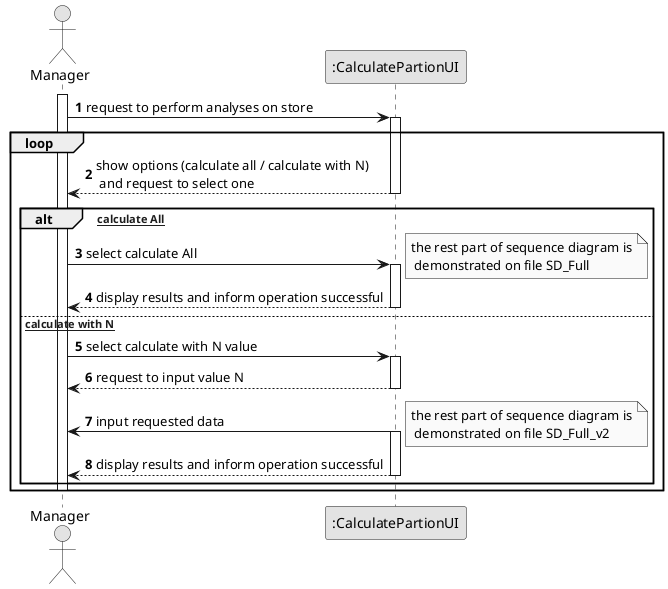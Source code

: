 @startuml
skinparam monochrome true
skinparam packageStyle rectangle
skinparam shadowing false

autonumber

'hide footbox
actor "Manager" as Manager
participant ":CalculatePartionUI" as UI


activate Manager

Manager ->UI : request to perform analyses on store
    activate UI
    loop
    UI --> Manager : show options (calculate all / calculate with N)\n and request to select one
    deactivate UI
alt [select calculate All]
Manager ->UI :select calculate All
    activate UI
    note right : the rest part of sequence diagram is\n demonstrated on file SD_Full
    UI --> Manager : display results and inform operation successful
    deactivate UI
else [Select calculate with N]
Manager -> UI : select calculate with N value
    activate UI
    UI --> Manager : request to input value N
    deactivate UI
UI -> Manager : input requested data
    activate UI
    note right : the rest part of sequence diagram is\n demonstrated on file SD_Full_v2
UI --> Manager : display results and inform operation successful
    deactivate UI
    end
deactivate Manager





    end







deactivate Manager
@enduml